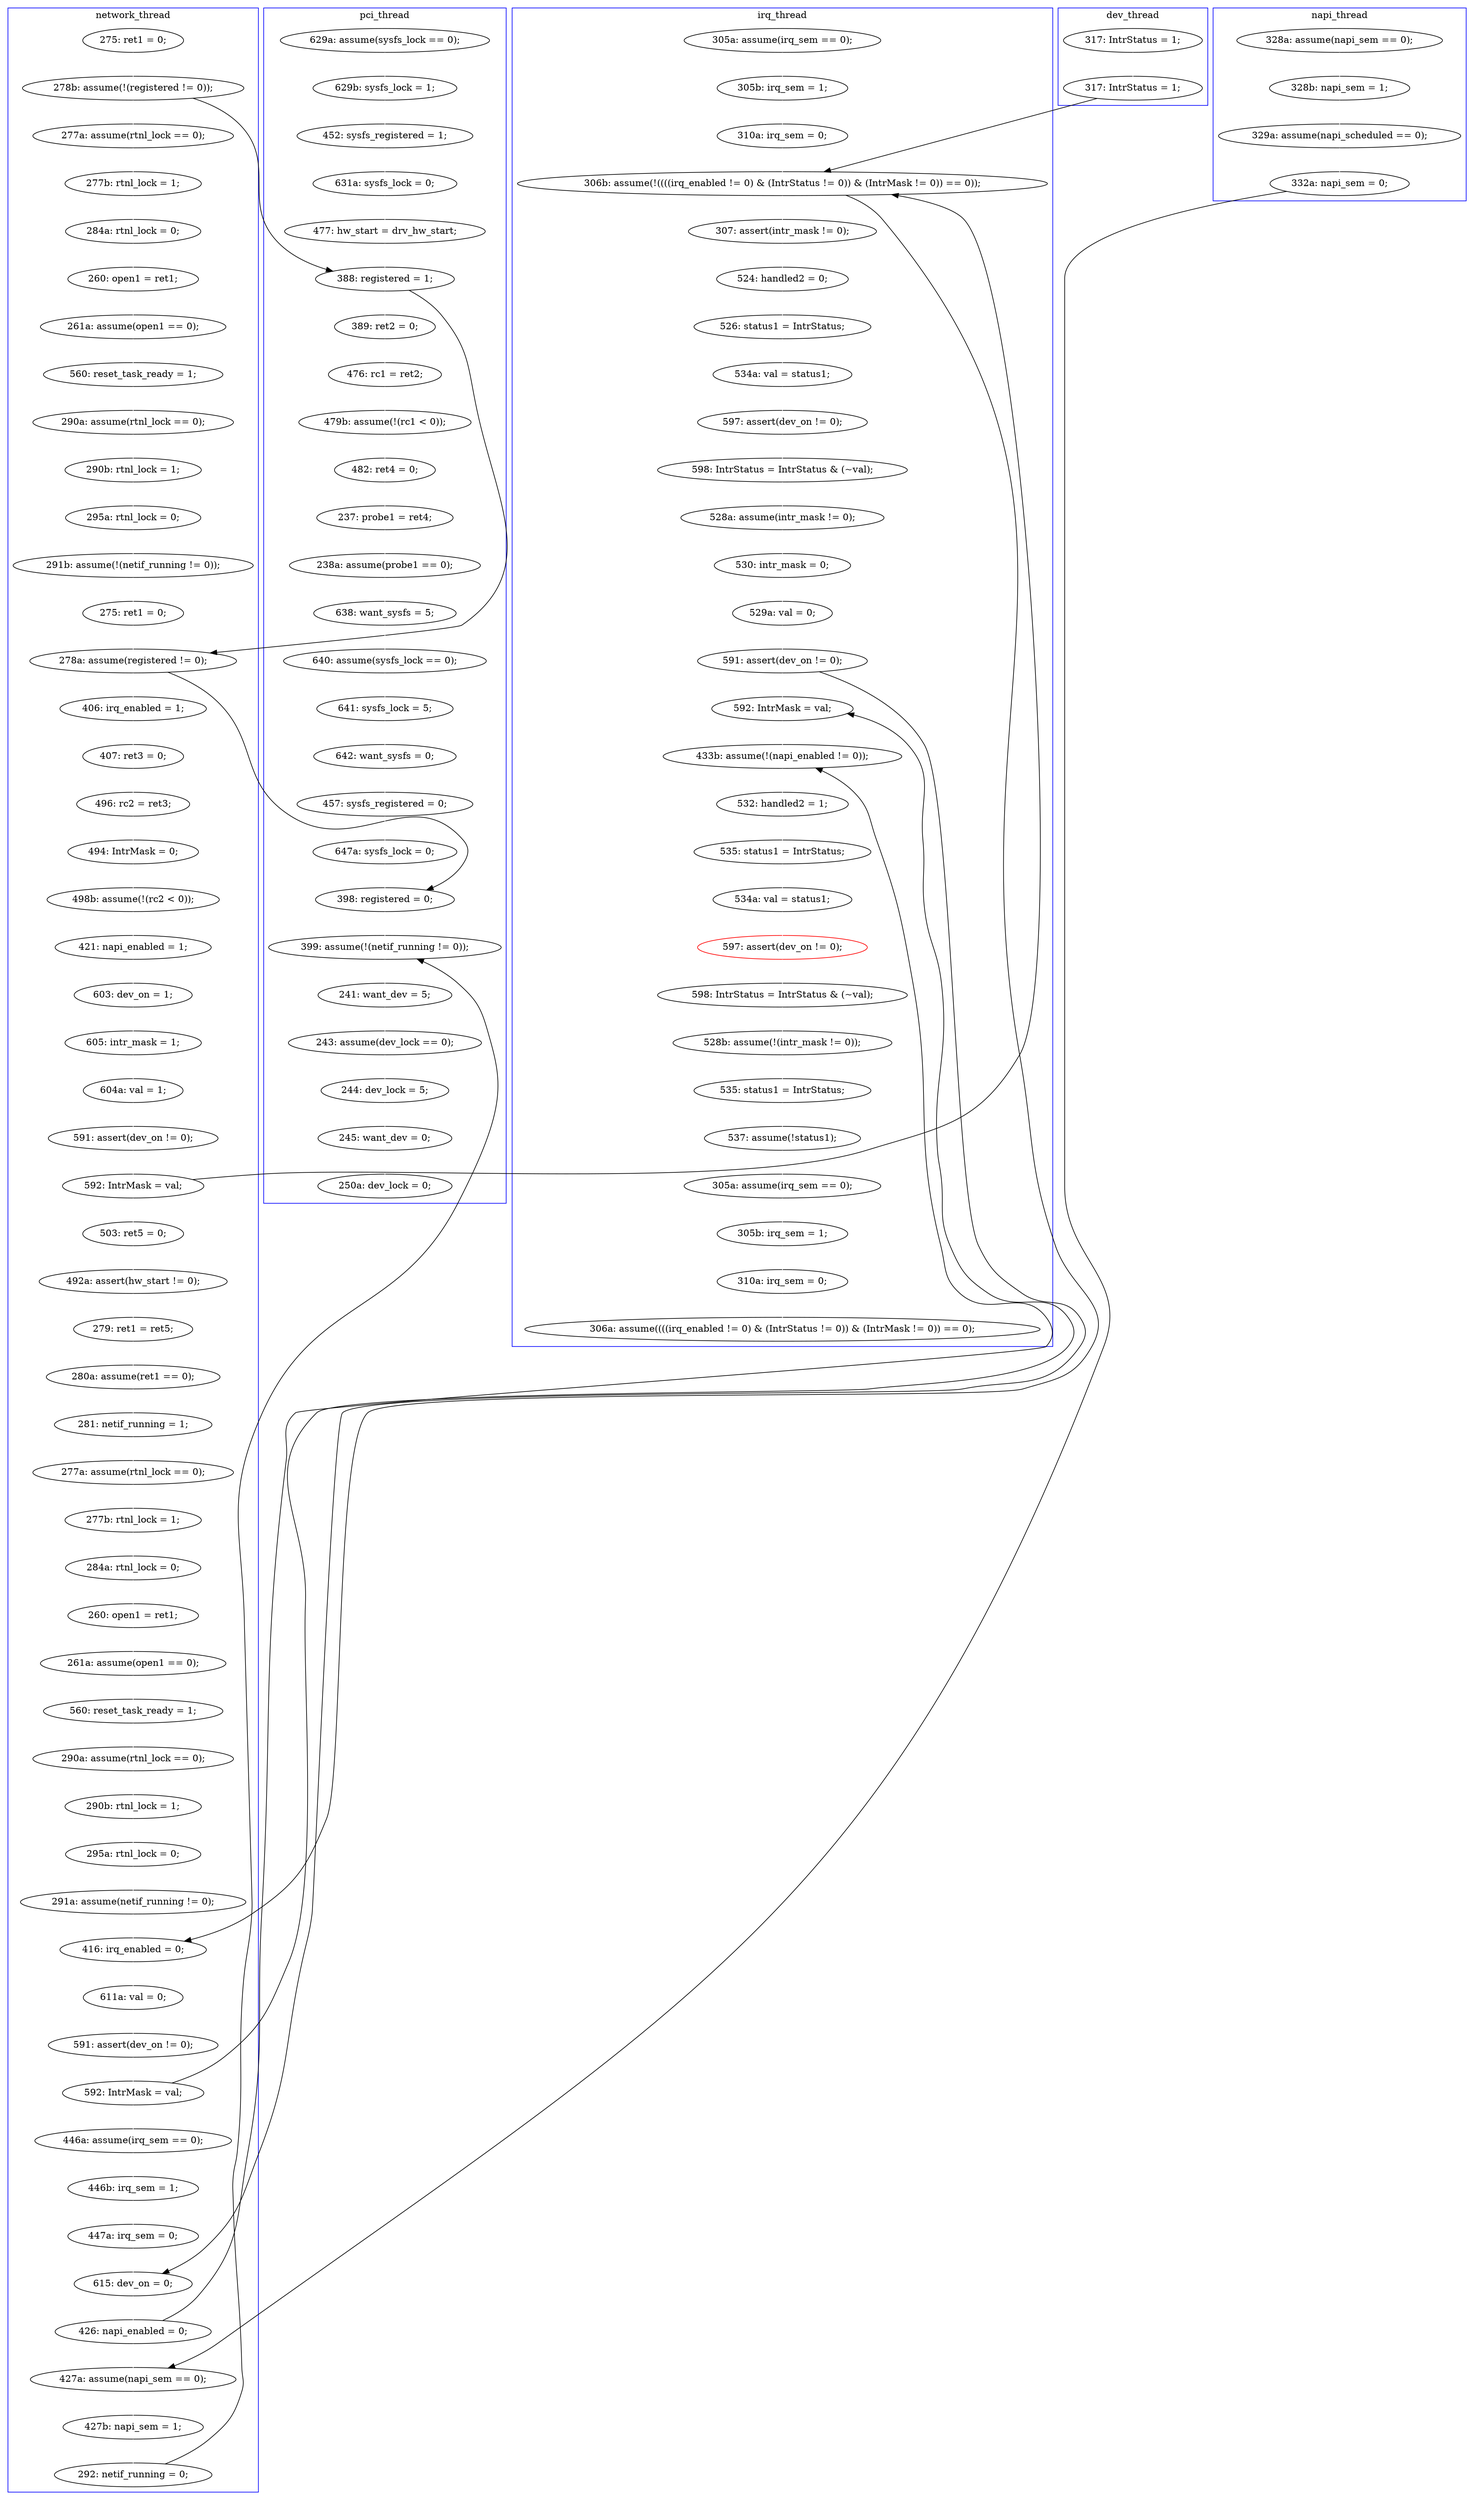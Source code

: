 digraph Counterexample {
	66 -> 128 [color = black, style = solid, constraint = false]
	230 -> 231 [color = white, style = solid]
	145 -> 147 [color = white, style = solid]
	71 -> 72 [color = white, style = solid]
	117 -> 119 [color = white, style = solid]
	40 -> 46 [color = white, style = solid]
	247 -> 248 [color = white, style = solid]
	253 -> 279 [color = white, style = solid]
	128 -> 253 [color = black, style = solid, constraint = false]
	128 -> 141 [color = white, style = solid]
	50 -> 53 [color = white, style = solid]
	188 -> 191 [color = white, style = solid]
	225 -> 234 [color = black, style = solid, constraint = false]
	285 -> 287 [color = white, style = solid]
	220 -> 221 [color = white, style = solid]
	255 -> 258 [color = white, style = solid]
	221 -> 227 [color = black, style = solid, constraint = false]
	72 -> 73 [color = white, style = solid]
	141 -> 142 [color = white, style = solid]
	202 -> 205 [color = white, style = solid]
	231 -> 232 [color = white, style = solid]
	232 -> 234 [color = white, style = solid]
	82 -> 241 [color = black, style = solid, constraint = false]
	238 -> 245 [color = black, style = solid, constraint = false]
	288 -> 289 [color = white, style = solid]
	73 -> 76 [color = white, style = solid]
	289 -> 290 [color = white, style = solid]
	169 -> 170 [color = white, style = solid]
	59 -> 82 [color = white, style = solid]
	186 -> 187 [color = white, style = solid]
	161 -> 163 [color = white, style = solid]
	250 -> 254 [color = white, style = solid]
	254 -> 255 [color = white, style = solid]
	180 -> 183 [color = white, style = solid]
	94 -> 95 [color = white, style = solid]
	184 -> 185 [color = white, style = solid]
	248 -> 250 [color = white, style = solid]
	101 -> 102 [color = white, style = solid]
	126 -> 128 [color = white, style = solid]
	263 -> 272 [color = white, style = solid]
	111 -> 115 [color = white, style = solid]
	89 -> 98 [color = white, style = solid]
	273 -> 275 [color = white, style = solid]
	53 -> 66 [color = white, style = solid]
	39 -> 40 [color = white, style = solid]
	107 -> 111 [color = white, style = solid]
	167 -> 175 [color = white, style = solid]
	143 -> 253 [color = white, style = solid]
	213 -> 219 [color = white, style = solid]
	34 -> 66 [color = black, style = solid, constraint = false]
	99 -> 166 [color = white, style = solid]
	227 -> 245 [color = white, style = solid]
	163 -> 164 [color = white, style = solid]
	223 -> 225 [color = white, style = solid]
	242 -> 262 [color = white, style = solid]
	67 -> 68 [color = white, style = solid]
	32 -> 34 [color = white, style = solid]
	137 -> 143 [color = white, style = solid]
	87 -> 137 [color = white, style = solid]
	175 -> 176 [color = white, style = solid]
	160 -> 161 [color = white, style = solid]
	258 -> 261 [color = white, style = solid]
	159 -> 160 [color = white, style = solid]
	103 -> 104 [color = white, style = solid]
	219 -> 223 [color = white, style = solid]
	56 -> 57 [color = white, style = solid]
	201 -> 204 [color = white, style = solid]
	234 -> 238 [color = white, style = solid]
	119 -> 126 [color = white, style = solid]
	85 -> 86 [color = white, style = solid]
	204 -> 213 [color = white, style = solid]
	166 -> 212 [color = black, style = solid, constraint = false]
	245 -> 247 [color = white, style = solid]
	46 -> 50 [color = white, style = solid]
	275 -> 277 [color = white, style = solid]
	191 -> 195 [color = white, style = solid]
	272 -> 273 [color = white, style = solid]
	147 -> 149 [color = white, style = solid]
	86 -> 87 [color = white, style = solid]
	176 -> 178 [color = white, style = solid]
	166 -> 167 [color = white, style = solid]
	164 -> 166 [color = black, style = solid, constraint = false]
	66 -> 67 [color = white, style = solid]
	34 -> 101 [color = white, style = solid]
	212 -> 217 [color = white, style = solid]
	142 -> 145 [color = white, style = solid]
	199 -> 200 [color = white, style = solid]
	57 -> 59 [color = white, style = solid]
	217 -> 220 [color = white, style = solid]
	225 -> 227 [color = white, style = solid]
	84 -> 85 [color = white, style = solid]
	279 -> 285 [color = white, style = solid]
	178 -> 201 [color = white, style = solid]
	261 -> 263 [color = white, style = solid]
	221 -> 230 [color = white, style = solid]
	262 -> 279 [color = black, style = solid, constraint = false]
	104 -> 107 [color = white, style = solid]
	170 -> 180 [color = white, style = solid]
	185 -> 186 [color = white, style = solid]
	200 -> 202 [color = white, style = solid]
	76 -> 84 [color = white, style = solid]
	241 -> 242 [color = white, style = solid]
	102 -> 103 [color = white, style = solid]
	187 -> 188 [color = white, style = solid]
	238 -> 241 [color = white, style = solid]
	205 -> 212 [color = white, style = solid]
	149 -> 154 [color = white, style = solid]
	164 -> 169 [color = white, style = solid]
	115 -> 116 [color = white, style = solid]
	183 -> 184 [color = white, style = solid]
	68 -> 71 [color = white, style = solid]
	98 -> 166 [color = black, style = solid, constraint = false]
	195 -> 199 [color = white, style = solid]
	95 -> 99 [color = white, style = solid]
	116 -> 117 [color = white, style = solid]
	287 -> 288 [color = white, style = solid]
	154 -> 159 [color = white, style = solid]
	subgraph cluster4 {
		label = napi_thread
		color = blue
		57  [label = "328b: napi_sem = 1;"]
		56  [label = "328a: assume(napi_sem == 0);"]
		82  [label = "332a: napi_sem = 0;"]
		59  [label = "329a: assume(napi_scheduled == 0);"]
	}
	subgraph cluster2 {
		label = network_thread
		color = blue
		116  [label = "290b: rtnl_lock = 1;"]
		186  [label = "277b: rtnl_lock = 1;"]
		242  [label = "427b: napi_sem = 1;"]
		187  [label = "284a: rtnl_lock = 0;"]
		183  [label = "280a: assume(ret1 == 0);"]
		230  [label = "446a: assume(irq_sem == 0);"]
		103  [label = "284a: rtnl_lock = 0;"]
		169  [label = "503: ret5 = 0;"]
		212  [label = "416: irq_enabled = 0;"]
		104  [label = "260: open1 = ret1;"]
		32  [label = "275: ret1 = 0;"]
		205  [label = "291a: assume(netif_running != 0);"]
		262  [label = "292: netif_running = 0;"]
		145  [label = "496: rc2 = ret3;"]
		184  [label = "281: netif_running = 1;"]
		231  [label = "446b: irq_sem = 1;"]
		126  [label = "275: ret1 = 0;"]
		117  [label = "295a: rtnl_lock = 0;"]
		154  [label = "421: napi_enabled = 1;"]
		191  [label = "261a: assume(open1 == 0);"]
		107  [label = "261a: assume(open1 == 0);"]
		234  [label = "615: dev_on = 0;"]
		188  [label = "260: open1 = ret1;"]
		128  [label = "278a: assume(registered != 0);"]
		232  [label = "447a: irq_sem = 0;"]
		217  [label = "611a: val = 0;"]
		195  [label = "560: reset_task_ready = 1;"]
		238  [label = "426: napi_enabled = 0;"]
		180  [label = "279: ret1 = ret5;"]
		119  [label = "291b: assume(!(netif_running != 0));"]
		200  [label = "290b: rtnl_lock = 1;"]
		202  [label = "295a: rtnl_lock = 0;"]
		159  [label = "603: dev_on = 1;"]
		170  [label = "492a: assert(hw_start != 0);"]
		164  [label = "592: IntrMask = val;"]
		149  [label = "498b: assume(!(rc2 < 0));"]
		199  [label = "290a: assume(rtnl_lock == 0);"]
		115  [label = "290a: assume(rtnl_lock == 0);"]
		147  [label = "494: IntrMask = 0;"]
		241  [label = "427a: assume(napi_sem == 0);"]
		102  [label = "277b: rtnl_lock = 1;"]
		141  [label = "406: irq_enabled = 1;"]
		142  [label = "407: ret3 = 0;"]
		111  [label = "560: reset_task_ready = 1;"]
		161  [label = "604a: val = 1;"]
		160  [label = "605: intr_mask = 1;"]
		221  [label = "592: IntrMask = val;"]
		34  [label = "278b: assume(!(registered != 0));"]
		185  [label = "277a: assume(rtnl_lock == 0);"]
		101  [label = "277a: assume(rtnl_lock == 0);"]
		163  [label = "591: assert(dev_on != 0);"]
		220  [label = "591: assert(dev_on != 0);"]
	}
	subgraph cluster1 {
		label = pci_thread
		color = blue
		86  [label = "641: sysfs_lock = 5;"]
		40  [label = "629b: sysfs_lock = 1;"]
		46  [label = "452: sysfs_registered = 1;"]
		68  [label = "476: rc1 = ret2;"]
		76  [label = "238a: assume(probe1 == 0);"]
		285  [label = "241: want_dev = 5;"]
		72  [label = "482: ret4 = 0;"]
		289  [label = "245: want_dev = 0;"]
		287  [label = "243: assume(dev_lock == 0);"]
		143  [label = "647a: sysfs_lock = 0;"]
		66  [label = "388: registered = 1;"]
		84  [label = "638: want_sysfs = 5;"]
		87  [label = "642: want_sysfs = 0;"]
		73  [label = "237: probe1 = ret4;"]
		67  [label = "389: ret2 = 0;"]
		39  [label = "629a: assume(sysfs_lock == 0);"]
		253  [label = "398: registered = 0;"]
		137  [label = "457: sysfs_registered = 0;"]
		85  [label = "640: assume(sysfs_lock == 0);"]
		71  [label = "479b: assume(!(rc1 < 0));"]
		53  [label = "477: hw_start = drv_hw_start;"]
		279  [label = "399: assume(!(netif_running != 0));"]
		290  [label = "250a: dev_lock = 0;"]
		50  [label = "631a: sysfs_lock = 0;"]
		288  [label = "244: dev_lock = 5;"]
	}
	subgraph cluster3 {
		label = irq_thread
		color = blue
		261  [label = "535: status1 = IntrStatus;"]
		248  [label = "535: status1 = IntrStatus;"]
		247  [label = "532: handled2 = 1;"]
		219  [label = "530: intr_mask = 0;"]
		254  [label = "597: assert(dev_on != 0);", color = red]
		245  [label = "433b: assume(!(napi_enabled != 0));"]
		223  [label = "529a: val = 0;"]
		273  [label = "305b: irq_sem = 1;"]
		167  [label = "307: assert(intr_mask != 0);"]
		272  [label = "305a: assume(irq_sem == 0);"]
		258  [label = "528b: assume(!(intr_mask != 0));"]
		178  [label = "534a: val = status1;"]
		176  [label = "526: status1 = IntrStatus;"]
		213  [label = "528a: assume(intr_mask != 0);"]
		99  [label = "310a: irq_sem = 0;"]
		263  [label = "537: assume(!status1);"]
		95  [label = "305b: irq_sem = 1;"]
		175  [label = "524: handled2 = 0;"]
		255  [label = "598: IntrStatus = IntrStatus & (~val);"]
		201  [label = "597: assert(dev_on != 0);"]
		94  [label = "305a: assume(irq_sem == 0);"]
		204  [label = "598: IntrStatus = IntrStatus & (~val);"]
		275  [label = "310a: irq_sem = 0;"]
		250  [label = "534a: val = status1;"]
		227  [label = "592: IntrMask = val;"]
		166  [label = "306b: assume(!((((irq_enabled != 0) & (IntrStatus != 0)) & (IntrMask != 0)) == 0));"]
		225  [label = "591: assert(dev_on != 0);"]
		277  [label = "306a: assume((((irq_enabled != 0) & (IntrStatus != 0)) & (IntrMask != 0)) == 0);"]
	}
	subgraph cluster7 {
		label = dev_thread
		color = blue
		89  [label = "317: IntrStatus = 1;"]
		98  [label = "317: IntrStatus = 1;"]
	}
}